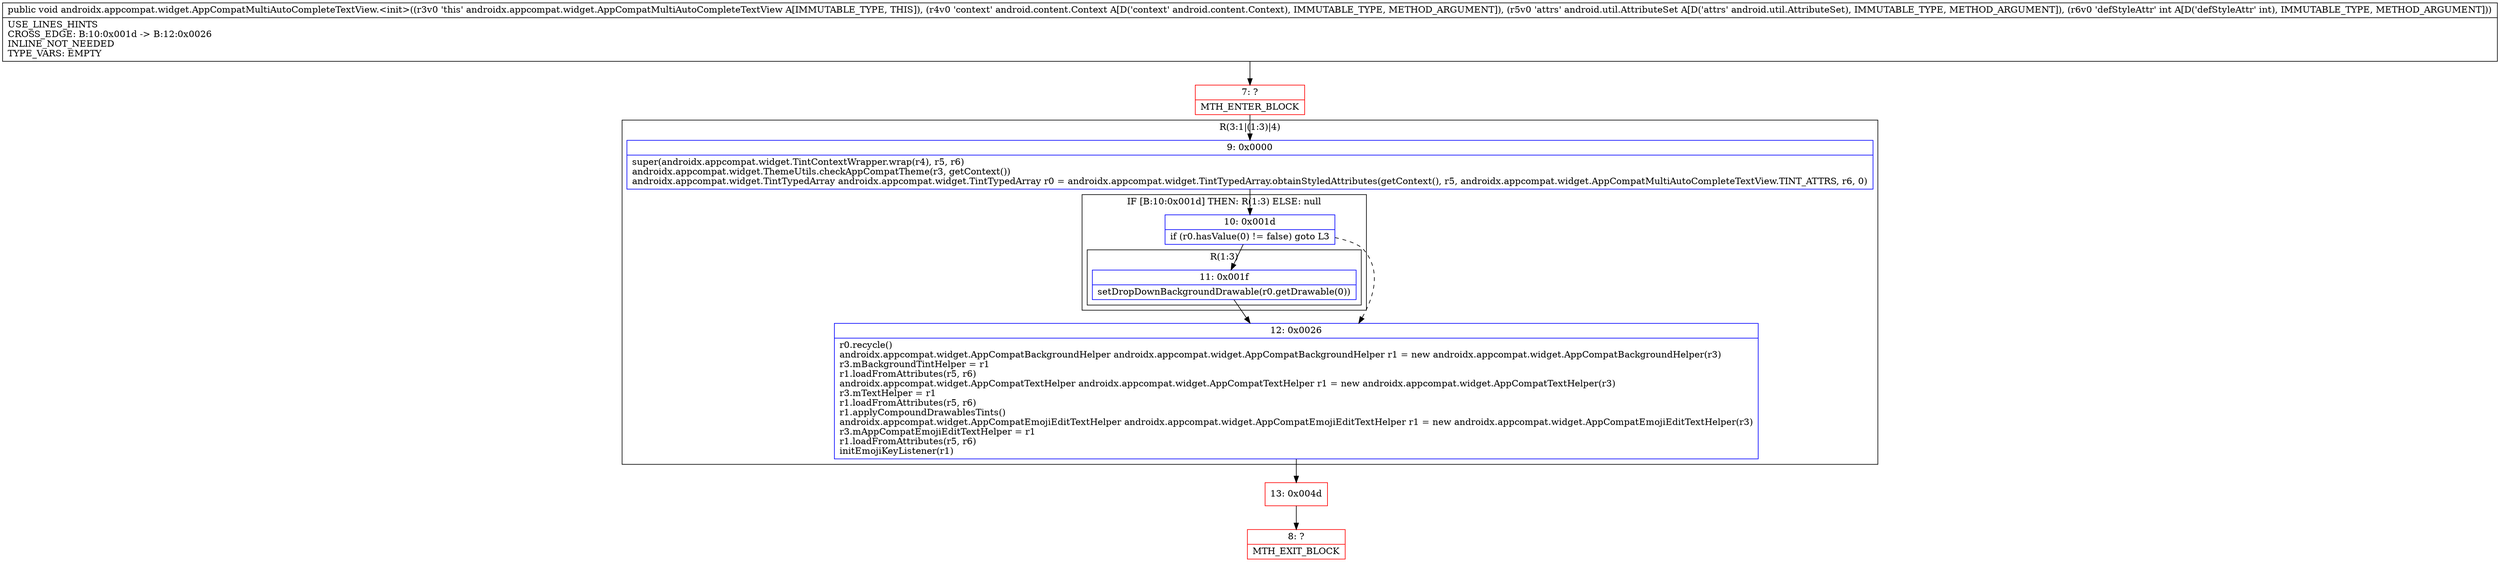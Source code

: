 digraph "CFG forandroidx.appcompat.widget.AppCompatMultiAutoCompleteTextView.\<init\>(Landroid\/content\/Context;Landroid\/util\/AttributeSet;I)V" {
subgraph cluster_Region_1137154465 {
label = "R(3:1|(1:3)|4)";
node [shape=record,color=blue];
Node_9 [shape=record,label="{9\:\ 0x0000|super(androidx.appcompat.widget.TintContextWrapper.wrap(r4), r5, r6)\landroidx.appcompat.widget.ThemeUtils.checkAppCompatTheme(r3, getContext())\landroidx.appcompat.widget.TintTypedArray androidx.appcompat.widget.TintTypedArray r0 = androidx.appcompat.widget.TintTypedArray.obtainStyledAttributes(getContext(), r5, androidx.appcompat.widget.AppCompatMultiAutoCompleteTextView.TINT_ATTRS, r6, 0)\l}"];
subgraph cluster_IfRegion_1280137368 {
label = "IF [B:10:0x001d] THEN: R(1:3) ELSE: null";
node [shape=record,color=blue];
Node_10 [shape=record,label="{10\:\ 0x001d|if (r0.hasValue(0) != false) goto L3\l}"];
subgraph cluster_Region_891450429 {
label = "R(1:3)";
node [shape=record,color=blue];
Node_11 [shape=record,label="{11\:\ 0x001f|setDropDownBackgroundDrawable(r0.getDrawable(0))\l}"];
}
}
Node_12 [shape=record,label="{12\:\ 0x0026|r0.recycle()\landroidx.appcompat.widget.AppCompatBackgroundHelper androidx.appcompat.widget.AppCompatBackgroundHelper r1 = new androidx.appcompat.widget.AppCompatBackgroundHelper(r3)\lr3.mBackgroundTintHelper = r1\lr1.loadFromAttributes(r5, r6)\landroidx.appcompat.widget.AppCompatTextHelper androidx.appcompat.widget.AppCompatTextHelper r1 = new androidx.appcompat.widget.AppCompatTextHelper(r3)\lr3.mTextHelper = r1\lr1.loadFromAttributes(r5, r6)\lr1.applyCompoundDrawablesTints()\landroidx.appcompat.widget.AppCompatEmojiEditTextHelper androidx.appcompat.widget.AppCompatEmojiEditTextHelper r1 = new androidx.appcompat.widget.AppCompatEmojiEditTextHelper(r3)\lr3.mAppCompatEmojiEditTextHelper = r1\lr1.loadFromAttributes(r5, r6)\linitEmojiKeyListener(r1)\l}"];
}
Node_7 [shape=record,color=red,label="{7\:\ ?|MTH_ENTER_BLOCK\l}"];
Node_13 [shape=record,color=red,label="{13\:\ 0x004d}"];
Node_8 [shape=record,color=red,label="{8\:\ ?|MTH_EXIT_BLOCK\l}"];
MethodNode[shape=record,label="{public void androidx.appcompat.widget.AppCompatMultiAutoCompleteTextView.\<init\>((r3v0 'this' androidx.appcompat.widget.AppCompatMultiAutoCompleteTextView A[IMMUTABLE_TYPE, THIS]), (r4v0 'context' android.content.Context A[D('context' android.content.Context), IMMUTABLE_TYPE, METHOD_ARGUMENT]), (r5v0 'attrs' android.util.AttributeSet A[D('attrs' android.util.AttributeSet), IMMUTABLE_TYPE, METHOD_ARGUMENT]), (r6v0 'defStyleAttr' int A[D('defStyleAttr' int), IMMUTABLE_TYPE, METHOD_ARGUMENT]))  | USE_LINES_HINTS\lCROSS_EDGE: B:10:0x001d \-\> B:12:0x0026\lINLINE_NOT_NEEDED\lTYPE_VARS: EMPTY\l}"];
MethodNode -> Node_7;Node_9 -> Node_10;
Node_10 -> Node_11;
Node_10 -> Node_12[style=dashed];
Node_11 -> Node_12;
Node_12 -> Node_13;
Node_7 -> Node_9;
Node_13 -> Node_8;
}

